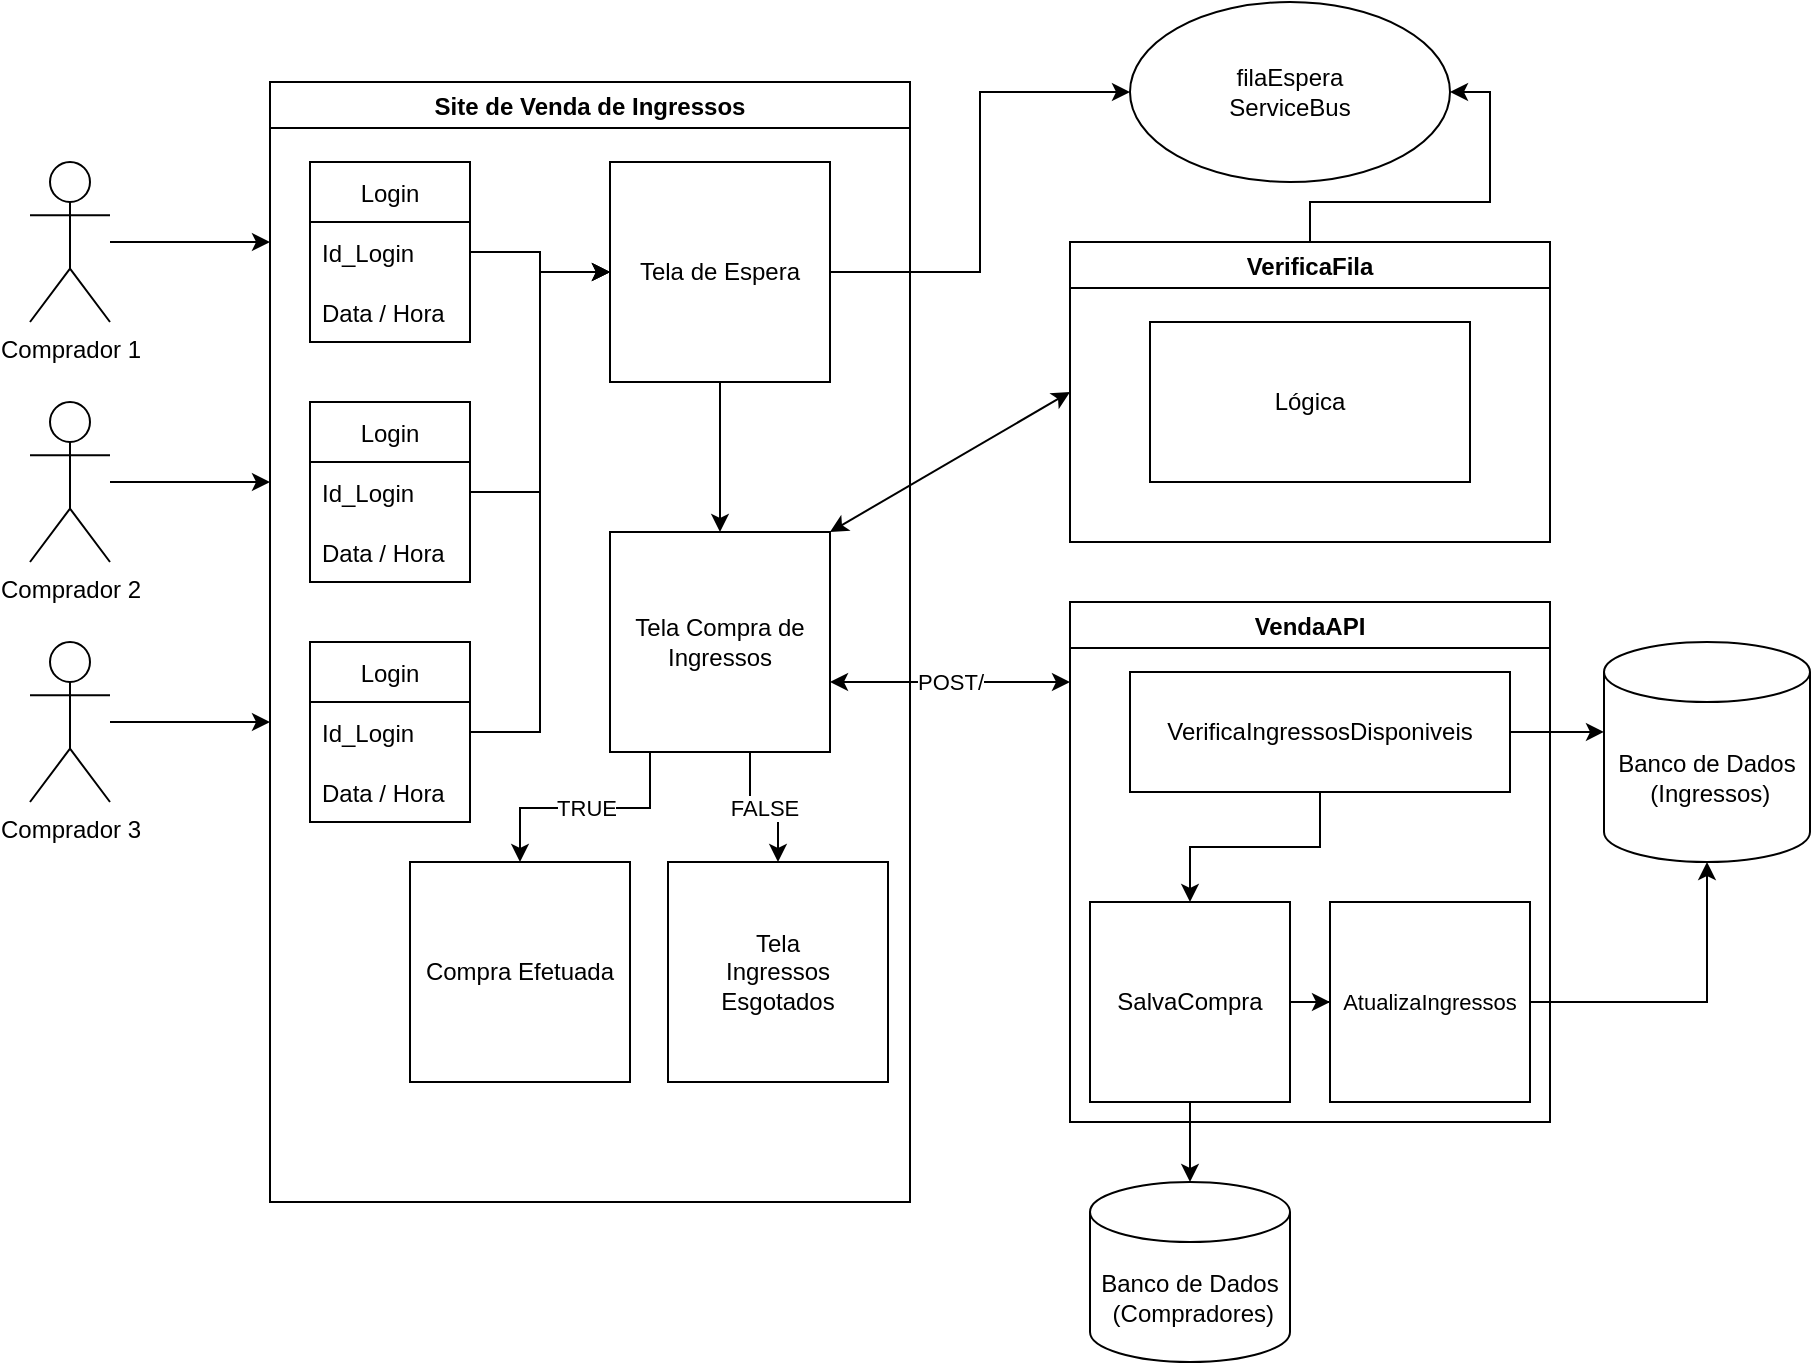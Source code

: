 <mxfile version="18.1.1" type="github"><diagram id="xcMGTQfC-wifyckzbu0i" name="Page-1"><mxGraphModel dx="1422" dy="709" grid="1" gridSize="10" guides="1" tooltips="1" connect="1" arrows="1" fold="1" page="1" pageScale="1" pageWidth="827" pageHeight="1169" math="0" shadow="0"><root><mxCell id="0"/><mxCell id="1" parent="0"/><mxCell id="bGUS8Hrg0U7_0XS0TJj4-38" style="edgeStyle=orthogonalEdgeStyle;rounded=0;orthogonalLoop=1;jettySize=auto;html=1;" parent="1" source="bGUS8Hrg0U7_0XS0TJj4-4" edge="1"><mxGeometry relative="1" as="geometry"><mxPoint x="160" y="400" as="targetPoint"/></mxGeometry></mxCell><mxCell id="bGUS8Hrg0U7_0XS0TJj4-4" value="Comprador 3" style="shape=umlActor;verticalLabelPosition=bottom;verticalAlign=top;html=1;outlineConnect=0;" parent="1" vertex="1"><mxGeometry x="40" y="360" width="40" height="80" as="geometry"/></mxCell><mxCell id="bGUS8Hrg0U7_0XS0TJj4-37" style="edgeStyle=orthogonalEdgeStyle;rounded=0;orthogonalLoop=1;jettySize=auto;html=1;" parent="1" source="bGUS8Hrg0U7_0XS0TJj4-6" edge="1"><mxGeometry relative="1" as="geometry"><mxPoint x="160" y="280" as="targetPoint"/></mxGeometry></mxCell><mxCell id="bGUS8Hrg0U7_0XS0TJj4-6" value="Comprador 2" style="shape=umlActor;verticalLabelPosition=bottom;verticalAlign=top;html=1;outlineConnect=0;" parent="1" vertex="1"><mxGeometry x="40" y="240" width="40" height="80" as="geometry"/></mxCell><mxCell id="bGUS8Hrg0U7_0XS0TJj4-36" style="edgeStyle=orthogonalEdgeStyle;rounded=0;orthogonalLoop=1;jettySize=auto;html=1;" parent="1" source="bGUS8Hrg0U7_0XS0TJj4-7" edge="1"><mxGeometry relative="1" as="geometry"><mxPoint x="160" y="160" as="targetPoint"/></mxGeometry></mxCell><mxCell id="bGUS8Hrg0U7_0XS0TJj4-7" value="&lt;div&gt;Comprador 1&lt;/div&gt;&lt;div&gt;&lt;br&gt;&lt;/div&gt;" style="shape=umlActor;verticalLabelPosition=bottom;verticalAlign=top;html=1;outlineConnect=0;" parent="1" vertex="1"><mxGeometry x="40" y="120" width="40" height="80" as="geometry"/></mxCell><mxCell id="bGUS8Hrg0U7_0XS0TJj4-16" value="Site de Venda de Ingressos" style="swimlane;" parent="1" vertex="1"><mxGeometry x="160" y="80" width="320" height="560" as="geometry"/></mxCell><mxCell id="bGUS8Hrg0U7_0XS0TJj4-17" value="Login" style="swimlane;fontStyle=0;childLayout=stackLayout;horizontal=1;startSize=30;horizontalStack=0;resizeParent=1;resizeParentMax=0;resizeLast=0;collapsible=1;marginBottom=0;" parent="bGUS8Hrg0U7_0XS0TJj4-16" vertex="1"><mxGeometry x="20" y="40" width="80" height="90" as="geometry"/></mxCell><mxCell id="bGUS8Hrg0U7_0XS0TJj4-18" value="Id_Login" style="text;strokeColor=none;fillColor=none;align=left;verticalAlign=middle;spacingLeft=4;spacingRight=4;overflow=hidden;points=[[0,0.5],[1,0.5]];portConstraint=eastwest;rotatable=0;" parent="bGUS8Hrg0U7_0XS0TJj4-17" vertex="1"><mxGeometry y="30" width="80" height="30" as="geometry"/></mxCell><mxCell id="bGUS8Hrg0U7_0XS0TJj4-19" value="Data / Hora" style="text;strokeColor=none;fillColor=none;align=left;verticalAlign=middle;spacingLeft=4;spacingRight=4;overflow=hidden;points=[[0,0.5],[1,0.5]];portConstraint=eastwest;rotatable=0;" parent="bGUS8Hrg0U7_0XS0TJj4-17" vertex="1"><mxGeometry y="60" width="80" height="30" as="geometry"/></mxCell><mxCell id="bGUS8Hrg0U7_0XS0TJj4-54" style="edgeStyle=orthogonalEdgeStyle;rounded=0;orthogonalLoop=1;jettySize=auto;html=1;entryX=0;entryY=0.5;entryDx=0;entryDy=0;" parent="bGUS8Hrg0U7_0XS0TJj4-16" source="bGUS8Hrg0U7_0XS0TJj4-33" target="bGUS8Hrg0U7_0XS0TJj4-40" edge="1"><mxGeometry relative="1" as="geometry"/></mxCell><mxCell id="bGUS8Hrg0U7_0XS0TJj4-33" value="Login" style="swimlane;fontStyle=0;childLayout=stackLayout;horizontal=1;startSize=30;horizontalStack=0;resizeParent=1;resizeParentMax=0;resizeLast=0;collapsible=1;marginBottom=0;" parent="bGUS8Hrg0U7_0XS0TJj4-16" vertex="1"><mxGeometry x="20" y="280" width="80" height="90" as="geometry"/></mxCell><mxCell id="bGUS8Hrg0U7_0XS0TJj4-34" value="Id_Login" style="text;strokeColor=none;fillColor=none;align=left;verticalAlign=middle;spacingLeft=4;spacingRight=4;overflow=hidden;points=[[0,0.5],[1,0.5]];portConstraint=eastwest;rotatable=0;" parent="bGUS8Hrg0U7_0XS0TJj4-33" vertex="1"><mxGeometry y="30" width="80" height="30" as="geometry"/></mxCell><mxCell id="bGUS8Hrg0U7_0XS0TJj4-35" value="Data / Hora" style="text;strokeColor=none;fillColor=none;align=left;verticalAlign=middle;spacingLeft=4;spacingRight=4;overflow=hidden;points=[[0,0.5],[1,0.5]];portConstraint=eastwest;rotatable=0;" parent="bGUS8Hrg0U7_0XS0TJj4-33" vertex="1"><mxGeometry y="60" width="80" height="30" as="geometry"/></mxCell><mxCell id="bGUS8Hrg0U7_0XS0TJj4-30" value="Login" style="swimlane;fontStyle=0;childLayout=stackLayout;horizontal=1;startSize=30;horizontalStack=0;resizeParent=1;resizeParentMax=0;resizeLast=0;collapsible=1;marginBottom=0;" parent="bGUS8Hrg0U7_0XS0TJj4-16" vertex="1"><mxGeometry x="20" y="160" width="80" height="90" as="geometry"/></mxCell><mxCell id="bGUS8Hrg0U7_0XS0TJj4-31" value="Id_Login" style="text;strokeColor=none;fillColor=none;align=left;verticalAlign=middle;spacingLeft=4;spacingRight=4;overflow=hidden;points=[[0,0.5],[1,0.5]];portConstraint=eastwest;rotatable=0;" parent="bGUS8Hrg0U7_0XS0TJj4-30" vertex="1"><mxGeometry y="30" width="80" height="30" as="geometry"/></mxCell><mxCell id="bGUS8Hrg0U7_0XS0TJj4-32" value="Data / Hora" style="text;strokeColor=none;fillColor=none;align=left;verticalAlign=middle;spacingLeft=4;spacingRight=4;overflow=hidden;points=[[0,0.5],[1,0.5]];portConstraint=eastwest;rotatable=0;" parent="bGUS8Hrg0U7_0XS0TJj4-30" vertex="1"><mxGeometry y="60" width="80" height="30" as="geometry"/></mxCell><mxCell id="bGUS8Hrg0U7_0XS0TJj4-99" style="edgeStyle=orthogonalEdgeStyle;rounded=0;orthogonalLoop=1;jettySize=auto;html=1;" parent="bGUS8Hrg0U7_0XS0TJj4-16" source="bGUS8Hrg0U7_0XS0TJj4-40" target="bGUS8Hrg0U7_0XS0TJj4-55" edge="1"><mxGeometry relative="1" as="geometry"/></mxCell><mxCell id="bGUS8Hrg0U7_0XS0TJj4-40" value="Tela de Espera" style="whiteSpace=wrap;html=1;aspect=fixed;" parent="bGUS8Hrg0U7_0XS0TJj4-16" vertex="1"><mxGeometry x="170" y="40" width="110" height="110" as="geometry"/></mxCell><mxCell id="bGUS8Hrg0U7_0XS0TJj4-117" value="TRUE" style="edgeStyle=orthogonalEdgeStyle;rounded=0;orthogonalLoop=1;jettySize=auto;html=1;entryX=0.5;entryY=0;entryDx=0;entryDy=0;fontSize=11;" parent="bGUS8Hrg0U7_0XS0TJj4-16" source="bGUS8Hrg0U7_0XS0TJj4-55" target="bGUS8Hrg0U7_0XS0TJj4-98" edge="1"><mxGeometry relative="1" as="geometry"><Array as="points"><mxPoint x="190" y="363"/><mxPoint x="125" y="363"/></Array></mxGeometry></mxCell><mxCell id="bGUS8Hrg0U7_0XS0TJj4-118" value="FALSE" style="edgeStyle=orthogonalEdgeStyle;rounded=0;orthogonalLoop=1;jettySize=auto;html=1;entryX=0.5;entryY=0;entryDx=0;entryDy=0;fontSize=11;" parent="bGUS8Hrg0U7_0XS0TJj4-16" source="bGUS8Hrg0U7_0XS0TJj4-55" target="bGUS8Hrg0U7_0XS0TJj4-80" edge="1"><mxGeometry relative="1" as="geometry"><Array as="points"><mxPoint x="240" y="363"/><mxPoint x="254" y="363"/></Array></mxGeometry></mxCell><mxCell id="bGUS8Hrg0U7_0XS0TJj4-55" value="Tela Compra de Ingressos" style="whiteSpace=wrap;html=1;aspect=fixed;" parent="bGUS8Hrg0U7_0XS0TJj4-16" vertex="1"><mxGeometry x="170" y="225" width="110" height="110" as="geometry"/></mxCell><mxCell id="bGUS8Hrg0U7_0XS0TJj4-80" value="&lt;div&gt;Tela&lt;br&gt;&lt;/div&gt;&lt;div&gt;Ingressos&lt;/div&gt;&lt;div&gt;Esgotados&lt;/div&gt;" style="whiteSpace=wrap;html=1;aspect=fixed;" parent="bGUS8Hrg0U7_0XS0TJj4-16" vertex="1"><mxGeometry x="199" y="390" width="110" height="110" as="geometry"/></mxCell><mxCell id="bGUS8Hrg0U7_0XS0TJj4-98" value="Compra Efetuada" style="whiteSpace=wrap;html=1;aspect=fixed;" parent="bGUS8Hrg0U7_0XS0TJj4-16" vertex="1"><mxGeometry x="70" y="390" width="110" height="110" as="geometry"/></mxCell><mxCell id="bGUS8Hrg0U7_0XS0TJj4-121" style="edgeStyle=orthogonalEdgeStyle;rounded=0;orthogonalLoop=1;jettySize=auto;html=1;entryX=0;entryY=0.5;entryDx=0;entryDy=0;fontSize=11;" parent="bGUS8Hrg0U7_0XS0TJj4-16" source="bGUS8Hrg0U7_0XS0TJj4-18" target="bGUS8Hrg0U7_0XS0TJj4-40" edge="1"><mxGeometry relative="1" as="geometry"/></mxCell><mxCell id="bGUS8Hrg0U7_0XS0TJj4-122" style="edgeStyle=orthogonalEdgeStyle;rounded=0;orthogonalLoop=1;jettySize=auto;html=1;entryX=0;entryY=0.5;entryDx=0;entryDy=0;fontSize=11;" parent="bGUS8Hrg0U7_0XS0TJj4-16" source="bGUS8Hrg0U7_0XS0TJj4-31" target="bGUS8Hrg0U7_0XS0TJj4-40" edge="1"><mxGeometry relative="1" as="geometry"/></mxCell><mxCell id="bGUS8Hrg0U7_0XS0TJj4-21" value="&lt;div&gt;Banco de Dados&lt;/div&gt;&lt;div&gt;&amp;nbsp;(Ingressos)&lt;/div&gt;" style="shape=cylinder3;whiteSpace=wrap;html=1;boundedLbl=1;backgroundOutline=1;size=15;" parent="1" vertex="1"><mxGeometry x="827" y="360" width="103" height="110" as="geometry"/></mxCell><mxCell id="bGUS8Hrg0U7_0XS0TJj4-48" value="&lt;div&gt;Banco de Dados&lt;/div&gt;&lt;div&gt;&amp;nbsp;(Compradores)&lt;/div&gt;" style="shape=cylinder3;whiteSpace=wrap;html=1;boundedLbl=1;backgroundOutline=1;size=15;" parent="1" vertex="1"><mxGeometry x="570" y="630" width="100" height="90" as="geometry"/></mxCell><mxCell id="bGUS8Hrg0U7_0XS0TJj4-49" value="VendaAPI" style="swimlane;" parent="1" vertex="1"><mxGeometry x="560" y="340" width="240" height="260" as="geometry"/></mxCell><mxCell id="bGUS8Hrg0U7_0XS0TJj4-105" style="edgeStyle=orthogonalEdgeStyle;rounded=0;orthogonalLoop=1;jettySize=auto;html=1;entryX=0.5;entryY=0;entryDx=0;entryDy=0;" parent="bGUS8Hrg0U7_0XS0TJj4-49" source="bGUS8Hrg0U7_0XS0TJj4-67" target="bGUS8Hrg0U7_0XS0TJj4-103" edge="1"><mxGeometry relative="1" as="geometry"/></mxCell><mxCell id="bGUS8Hrg0U7_0XS0TJj4-67" value="VerificaIngressosDisponiveis" style="rounded=0;whiteSpace=wrap;html=1;" parent="bGUS8Hrg0U7_0XS0TJj4-49" vertex="1"><mxGeometry x="30" y="35" width="190" height="60" as="geometry"/></mxCell><mxCell id="bGUS8Hrg0U7_0XS0TJj4-103" value="SalvaCompra" style="whiteSpace=wrap;html=1;aspect=fixed;" parent="bGUS8Hrg0U7_0XS0TJj4-49" vertex="1"><mxGeometry x="10" y="150" width="100" height="100" as="geometry"/></mxCell><mxCell id="bGUS8Hrg0U7_0XS0TJj4-104" value="&lt;font style=&quot;font-size: 11px;&quot;&gt;AtualizaIngressos&lt;/font&gt;" style="whiteSpace=wrap;html=1;aspect=fixed;" parent="bGUS8Hrg0U7_0XS0TJj4-49" vertex="1"><mxGeometry x="130" y="150" width="100" height="100" as="geometry"/></mxCell><mxCell id="bGUS8Hrg0U7_0XS0TJj4-109" style="edgeStyle=orthogonalEdgeStyle;rounded=0;orthogonalLoop=1;jettySize=auto;html=1;fontSize=11;entryX=0;entryY=0.5;entryDx=0;entryDy=0;" parent="bGUS8Hrg0U7_0XS0TJj4-49" source="bGUS8Hrg0U7_0XS0TJj4-103" target="bGUS8Hrg0U7_0XS0TJj4-104" edge="1"><mxGeometry relative="1" as="geometry"><mxPoint x="120" y="195" as="targetPoint"/></mxGeometry></mxCell><mxCell id="bGUS8Hrg0U7_0XS0TJj4-58" value="&lt;div&gt;filaEspera&lt;/div&gt;&lt;div&gt;ServiceBus&lt;/div&gt;" style="ellipse;whiteSpace=wrap;html=1;" parent="1" vertex="1"><mxGeometry x="590" y="40" width="160" height="90" as="geometry"/></mxCell><mxCell id="bGUS8Hrg0U7_0XS0TJj4-59" style="edgeStyle=orthogonalEdgeStyle;rounded=0;orthogonalLoop=1;jettySize=auto;html=1;entryX=0;entryY=0.5;entryDx=0;entryDy=0;" parent="1" source="bGUS8Hrg0U7_0XS0TJj4-40" target="bGUS8Hrg0U7_0XS0TJj4-58" edge="1"><mxGeometry relative="1" as="geometry"/></mxCell><mxCell id="bGUS8Hrg0U7_0XS0TJj4-62" style="edgeStyle=orthogonalEdgeStyle;rounded=0;orthogonalLoop=1;jettySize=auto;html=1;entryX=1;entryY=0.5;entryDx=0;entryDy=0;" parent="1" source="bGUS8Hrg0U7_0XS0TJj4-60" target="bGUS8Hrg0U7_0XS0TJj4-58" edge="1"><mxGeometry relative="1" as="geometry"/></mxCell><mxCell id="bGUS8Hrg0U7_0XS0TJj4-60" value="VerificaFila" style="swimlane;" parent="1" vertex="1"><mxGeometry x="560" y="160" width="240" height="150" as="geometry"/></mxCell><mxCell id="bGUS8Hrg0U7_0XS0TJj4-61" value="Lógica" style="whiteSpace=wrap;html=1;" parent="bGUS8Hrg0U7_0XS0TJj4-60" vertex="1"><mxGeometry x="40" y="40" width="160" height="80" as="geometry"/></mxCell><mxCell id="bGUS8Hrg0U7_0XS0TJj4-68" style="edgeStyle=orthogonalEdgeStyle;rounded=0;orthogonalLoop=1;jettySize=auto;html=1;entryX=0;entryY=0.409;entryDx=0;entryDy=0;entryPerimeter=0;" parent="1" source="bGUS8Hrg0U7_0XS0TJj4-67" target="bGUS8Hrg0U7_0XS0TJj4-21" edge="1"><mxGeometry relative="1" as="geometry"><mxPoint x="820" y="405" as="targetPoint"/></mxGeometry></mxCell><mxCell id="bGUS8Hrg0U7_0XS0TJj4-113" style="edgeStyle=orthogonalEdgeStyle;rounded=0;orthogonalLoop=1;jettySize=auto;html=1;entryX=0.5;entryY=1;entryDx=0;entryDy=0;entryPerimeter=0;fontSize=11;" parent="1" source="bGUS8Hrg0U7_0XS0TJj4-104" target="bGUS8Hrg0U7_0XS0TJj4-21" edge="1"><mxGeometry relative="1" as="geometry"/></mxCell><mxCell id="bGUS8Hrg0U7_0XS0TJj4-115" value="POST/" style="endArrow=classic;startArrow=classic;html=1;rounded=0;fontSize=11;" parent="1" edge="1"><mxGeometry width="50" height="50" relative="1" as="geometry"><mxPoint x="440" y="380" as="sourcePoint"/><mxPoint x="560" y="380" as="targetPoint"/></mxGeometry></mxCell><mxCell id="bGUS8Hrg0U7_0XS0TJj4-119" value="" style="endArrow=classic;startArrow=classic;html=1;rounded=0;fontSize=11;entryX=0;entryY=0.5;entryDx=0;entryDy=0;exitX=1;exitY=0;exitDx=0;exitDy=0;" parent="1" source="bGUS8Hrg0U7_0XS0TJj4-55" target="bGUS8Hrg0U7_0XS0TJj4-60" edge="1"><mxGeometry width="50" height="50" relative="1" as="geometry"><mxPoint x="360" y="410" as="sourcePoint"/><mxPoint x="410" y="360" as="targetPoint"/></mxGeometry></mxCell><mxCell id="bGUS8Hrg0U7_0XS0TJj4-120" style="edgeStyle=orthogonalEdgeStyle;rounded=0;orthogonalLoop=1;jettySize=auto;html=1;entryX=0.5;entryY=0;entryDx=0;entryDy=0;entryPerimeter=0;fontSize=11;" parent="1" source="bGUS8Hrg0U7_0XS0TJj4-103" target="bGUS8Hrg0U7_0XS0TJj4-48" edge="1"><mxGeometry relative="1" as="geometry"/></mxCell></root></mxGraphModel></diagram></mxfile>